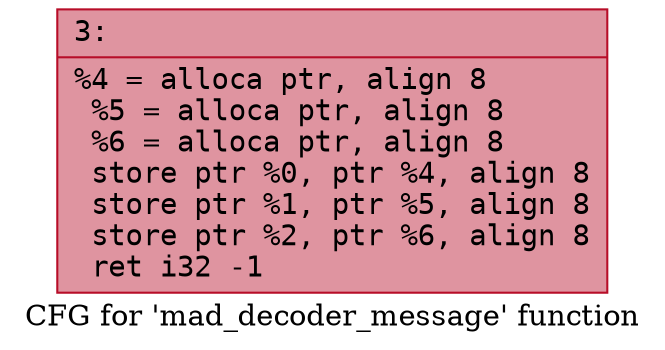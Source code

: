 digraph "CFG for 'mad_decoder_message' function" {
	label="CFG for 'mad_decoder_message' function";

	Node0x600000a33520 [shape=record,color="#b70d28ff", style=filled, fillcolor="#b70d2870" fontname="Courier",label="{3:\l|  %4 = alloca ptr, align 8\l  %5 = alloca ptr, align 8\l  %6 = alloca ptr, align 8\l  store ptr %0, ptr %4, align 8\l  store ptr %1, ptr %5, align 8\l  store ptr %2, ptr %6, align 8\l  ret i32 -1\l}"];
}
